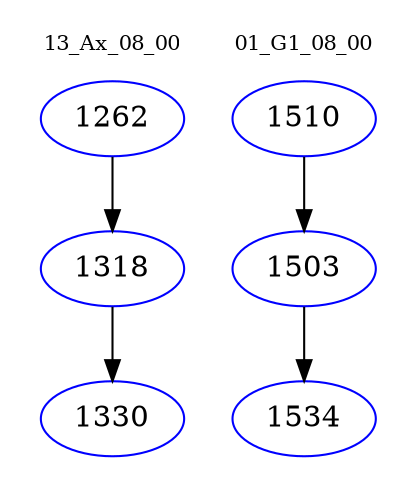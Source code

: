digraph{
subgraph cluster_0 {
color = white
label = "13_Ax_08_00";
fontsize=10;
T0_1262 [label="1262", color="blue"]
T0_1262 -> T0_1318 [color="black"]
T0_1318 [label="1318", color="blue"]
T0_1318 -> T0_1330 [color="black"]
T0_1330 [label="1330", color="blue"]
}
subgraph cluster_1 {
color = white
label = "01_G1_08_00";
fontsize=10;
T1_1510 [label="1510", color="blue"]
T1_1510 -> T1_1503 [color="black"]
T1_1503 [label="1503", color="blue"]
T1_1503 -> T1_1534 [color="black"]
T1_1534 [label="1534", color="blue"]
}
}
